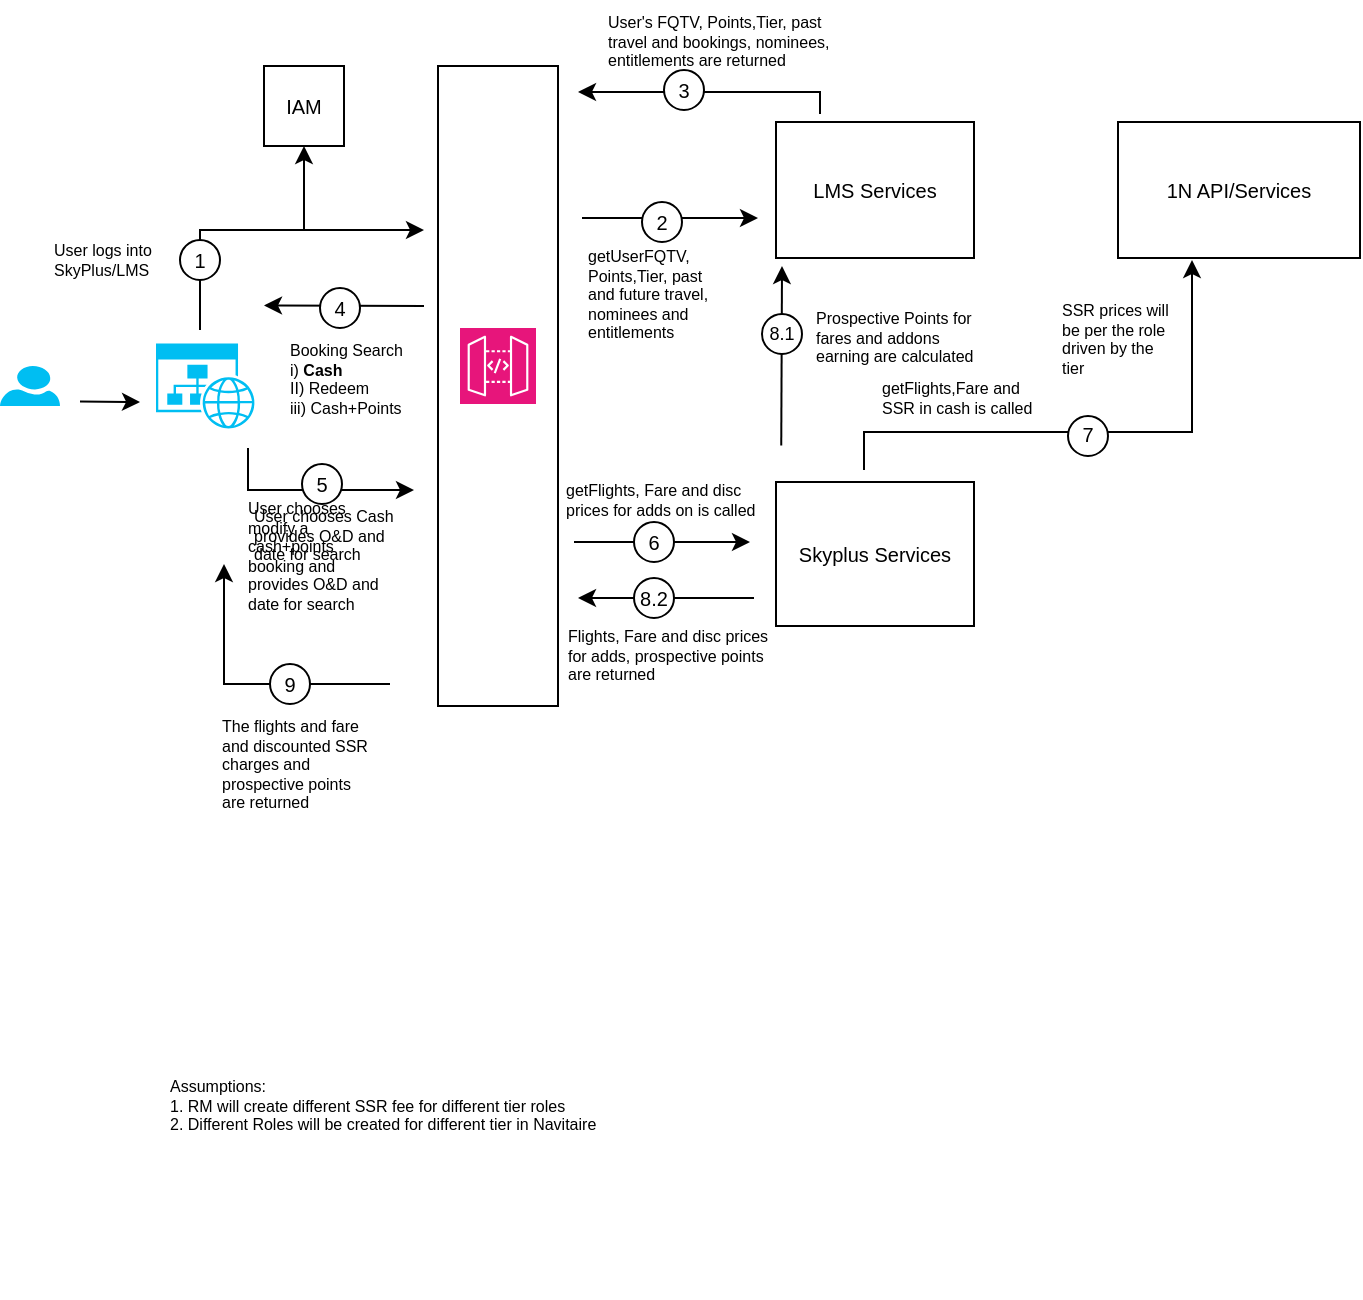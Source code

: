 <mxfile version="24.0.5" type="github" pages="2">
  <diagram name="Search" id="1Z8MlafSayp5u_gYESE6">
    <mxGraphModel grid="1" page="1" gridSize="10" guides="1" tooltips="1" connect="1" arrows="1" fold="1" pageScale="1" pageWidth="850" pageHeight="1100" math="0" shadow="0">
      <root>
        <mxCell id="0" />
        <mxCell id="1" parent="0" />
        <mxCell id="FWz6uTybGzVtUew7Glcn-1" value="" style="verticalLabelPosition=bottom;html=1;verticalAlign=top;align=center;strokeColor=none;fillColor=#00BEF2;shape=mxgraph.azure.user;" vertex="1" parent="1">
          <mxGeometry x="8" y="216" width="30" height="20" as="geometry" />
        </mxCell>
        <mxCell id="FWz6uTybGzVtUew7Glcn-2" value="" style="rounded=0;whiteSpace=wrap;html=1;" vertex="1" parent="1">
          <mxGeometry x="227" y="66" width="60" height="320" as="geometry" />
        </mxCell>
        <mxCell id="FWz6uTybGzVtUew7Glcn-3" value="" style="verticalLabelPosition=bottom;html=1;verticalAlign=top;align=center;strokeColor=none;fillColor=#00BEF2;shape=mxgraph.azure.website_generic;pointerEvents=1;" vertex="1" parent="1">
          <mxGeometry x="86" y="204.75" width="50" height="42.5" as="geometry" />
        </mxCell>
        <mxCell id="FWz6uTybGzVtUew7Glcn-4" value="" style="sketch=0;points=[[0,0,0],[0.25,0,0],[0.5,0,0],[0.75,0,0],[1,0,0],[0,1,0],[0.25,1,0],[0.5,1,0],[0.75,1,0],[1,1,0],[0,0.25,0],[0,0.5,0],[0,0.75,0],[1,0.25,0],[1,0.5,0],[1,0.75,0]];outlineConnect=0;fontColor=#232F3E;fillColor=#E7157B;strokeColor=#ffffff;dashed=0;verticalLabelPosition=bottom;verticalAlign=top;align=center;html=1;fontSize=12;fontStyle=0;aspect=fixed;shape=mxgraph.aws4.resourceIcon;resIcon=mxgraph.aws4.api_gateway;" vertex="1" parent="1">
          <mxGeometry x="238" y="197" width="38" height="38" as="geometry" />
        </mxCell>
        <mxCell id="FWz6uTybGzVtUew7Glcn-5" value="" style="endArrow=classic;html=1;rounded=0;" edge="1" parent="1">
          <mxGeometry width="50" height="50" relative="1" as="geometry">
            <mxPoint x="48" y="233.75" as="sourcePoint" />
            <mxPoint x="78" y="234" as="targetPoint" />
          </mxGeometry>
        </mxCell>
        <mxCell id="FWz6uTybGzVtUew7Glcn-6" value="" style="endArrow=classic;html=1;rounded=0;" edge="1" parent="1">
          <mxGeometry width="50" height="50" relative="1" as="geometry">
            <mxPoint x="108" y="198" as="sourcePoint" />
            <mxPoint x="220" y="148" as="targetPoint" />
            <Array as="points">
              <mxPoint x="108" y="148" />
            </Array>
          </mxGeometry>
        </mxCell>
        <mxCell id="FWz6uTybGzVtUew7Glcn-8" value="" style="endArrow=classic;html=1;rounded=0;entryX=0.5;entryY=1;entryDx=0;entryDy=0;" edge="1" parent="1" target="FWz6uTybGzVtUew7Glcn-9">
          <mxGeometry width="50" height="50" relative="1" as="geometry">
            <mxPoint x="160" y="148" as="sourcePoint" />
            <mxPoint x="200" y="98" as="targetPoint" />
          </mxGeometry>
        </mxCell>
        <mxCell id="FWz6uTybGzVtUew7Glcn-7" value="Booking Search&lt;br&gt;i) &lt;b&gt;Cash&lt;/b&gt;&lt;br&gt;II) Redeem&lt;br&gt;iii) Cash+Points" style="text;html=1;strokeColor=none;fillColor=none;align=left;verticalAlign=top;whiteSpace=wrap;rounded=0;fontSize=8;" vertex="1" parent="1">
          <mxGeometry x="150.5" y="197" width="58.5" height="47" as="geometry" />
        </mxCell>
        <mxCell id="FWz6uTybGzVtUew7Glcn-9" value="&lt;font style=&quot;font-size: 10px;&quot;&gt;IAM&lt;/font&gt;" style="rounded=0;whiteSpace=wrap;html=1;" vertex="1" parent="1">
          <mxGeometry x="140" y="66" width="40" height="40" as="geometry" />
        </mxCell>
        <mxCell id="FWz6uTybGzVtUew7Glcn-13" value="" style="ellipse;whiteSpace=wrap;html=1;aspect=fixed;" vertex="1" parent="1">
          <mxGeometry x="98" y="153" width="20" height="20" as="geometry" />
        </mxCell>
        <mxCell id="FWz6uTybGzVtUew7Glcn-10" value="" style="endArrow=classic;html=1;rounded=0;" edge="1" parent="1">
          <mxGeometry width="50" height="50" relative="1" as="geometry">
            <mxPoint x="220" y="186" as="sourcePoint" />
            <mxPoint x="140" y="185.75" as="targetPoint" />
          </mxGeometry>
        </mxCell>
        <mxCell id="FWz6uTybGzVtUew7Glcn-14" value="&lt;font style=&quot;font-size: 10px;&quot;&gt;1&lt;/font&gt;" style="text;html=1;strokeColor=none;fillColor=none;align=center;verticalAlign=middle;whiteSpace=wrap;rounded=0;" vertex="1" parent="1">
          <mxGeometry x="93" y="153" width="30" height="20" as="geometry" />
        </mxCell>
        <mxCell id="FWz6uTybGzVtUew7Glcn-11" value="" style="ellipse;whiteSpace=wrap;html=1;aspect=fixed;" vertex="1" parent="1">
          <mxGeometry x="168" y="177" width="20" height="20" as="geometry" />
        </mxCell>
        <mxCell id="FWz6uTybGzVtUew7Glcn-15" value="User logs into SkyPlus/LMS" style="text;html=1;strokeColor=none;fillColor=none;align=left;verticalAlign=top;whiteSpace=wrap;rounded=0;fontSize=8;" vertex="1" parent="1">
          <mxGeometry x="32.5" y="146.5" width="58.5" height="38.5" as="geometry" />
        </mxCell>
        <mxCell id="FWz6uTybGzVtUew7Glcn-12" value="&lt;font style=&quot;font-size: 10px;&quot;&gt;4&lt;/font&gt;" style="text;html=1;strokeColor=none;fillColor=none;align=center;verticalAlign=middle;whiteSpace=wrap;rounded=0;" vertex="1" parent="1">
          <mxGeometry x="163" y="177" width="30" height="20" as="geometry" />
        </mxCell>
        <mxCell id="FWz6uTybGzVtUew7Glcn-16" value="" style="endArrow=classic;html=1;rounded=0;" edge="1" parent="1">
          <mxGeometry width="50" height="50" relative="1" as="geometry">
            <mxPoint x="132" y="257" as="sourcePoint" />
            <mxPoint x="215" y="278" as="targetPoint" />
            <Array as="points">
              <mxPoint x="132" y="278" />
            </Array>
          </mxGeometry>
        </mxCell>
        <mxCell id="FWz6uTybGzVtUew7Glcn-17" value="" style="ellipse;whiteSpace=wrap;html=1;aspect=fixed;" vertex="1" parent="1">
          <mxGeometry x="159" y="265" width="20" height="20" as="geometry" />
        </mxCell>
        <mxCell id="FWz6uTybGzVtUew7Glcn-18" value="&lt;font style=&quot;font-size: 10px;&quot;&gt;5&lt;/font&gt;" style="text;html=1;strokeColor=none;fillColor=none;align=center;verticalAlign=middle;whiteSpace=wrap;rounded=0;" vertex="1" parent="1">
          <mxGeometry x="154" y="265" width="30" height="20" as="geometry" />
        </mxCell>
        <mxCell id="FWz6uTybGzVtUew7Glcn-20" value="&lt;font style=&quot;font-size: 10px;&quot;&gt;LMS Services&lt;/font&gt;" style="rounded=0;whiteSpace=wrap;html=1;" vertex="1" parent="1">
          <mxGeometry x="396" y="94" width="99" height="68" as="geometry" />
        </mxCell>
        <mxCell id="FWz6uTybGzVtUew7Glcn-19" value="User chooses Cash provides O&amp;amp;D and date for search" style="text;html=1;strokeColor=none;fillColor=none;align=left;verticalAlign=top;whiteSpace=wrap;rounded=0;fontSize=8;" vertex="1" parent="1">
          <mxGeometry x="132.5" y="279.5" width="76.5" height="38.5" as="geometry" />
        </mxCell>
        <mxCell id="FWz6uTybGzVtUew7Glcn-21" value="&lt;font style=&quot;font-size: 10px;&quot;&gt;Skyplus Services&lt;/font&gt;" style="rounded=0;whiteSpace=wrap;html=1;" vertex="1" parent="1">
          <mxGeometry x="396" y="274" width="99" height="72" as="geometry" />
        </mxCell>
        <mxCell id="FWz6uTybGzVtUew7Glcn-22" value="" style="endArrow=classic;html=1;rounded=0;" edge="1" parent="1">
          <mxGeometry width="50" height="50" relative="1" as="geometry">
            <mxPoint x="299" y="142" as="sourcePoint" />
            <mxPoint x="387" y="142" as="targetPoint" />
          </mxGeometry>
        </mxCell>
        <mxCell id="FWz6uTybGzVtUew7Glcn-23" value="&lt;font style=&quot;font-size: 10px;&quot;&gt;1N API/Services&lt;/font&gt;" style="rounded=0;whiteSpace=wrap;html=1;" vertex="1" parent="1">
          <mxGeometry x="567" y="94" width="121" height="68" as="geometry" />
        </mxCell>
        <mxCell id="FWz6uTybGzVtUew7Glcn-24" value="" style="ellipse;whiteSpace=wrap;html=1;aspect=fixed;" vertex="1" parent="1">
          <mxGeometry x="329" y="134" width="20" height="20" as="geometry" />
        </mxCell>
        <mxCell id="FWz6uTybGzVtUew7Glcn-25" value="&lt;font style=&quot;font-size: 10px;&quot;&gt;2&lt;/font&gt;" style="text;html=1;strokeColor=none;fillColor=none;align=center;verticalAlign=middle;whiteSpace=wrap;rounded=0;" vertex="1" parent="1">
          <mxGeometry x="324" y="134" width="30" height="20" as="geometry" />
        </mxCell>
        <mxCell id="FWz6uTybGzVtUew7Glcn-26" value="getUserFQTV, Points,Tier, past and future travel, nominees and entitlements" style="text;html=1;strokeColor=none;fillColor=none;align=left;verticalAlign=top;whiteSpace=wrap;rounded=0;fontSize=8;" vertex="1" parent="1">
          <mxGeometry x="300" y="150" width="73.25" height="60" as="geometry" />
        </mxCell>
        <mxCell id="FWz6uTybGzVtUew7Glcn-27" value="getFlights,Fare and SSR in cash is called" style="text;html=1;strokeColor=none;fillColor=none;align=left;verticalAlign=top;whiteSpace=wrap;rounded=0;fontSize=8;" vertex="1" parent="1">
          <mxGeometry x="446.75" y="216" width="82.75" height="33" as="geometry" />
        </mxCell>
        <mxCell id="FWz6uTybGzVtUew7Glcn-28" value="" style="endArrow=classic;html=1;rounded=0;" edge="1" parent="1">
          <mxGeometry width="50" height="50" relative="1" as="geometry">
            <mxPoint x="295" y="304" as="sourcePoint" />
            <mxPoint x="383" y="304" as="targetPoint" />
          </mxGeometry>
        </mxCell>
        <mxCell id="FWz6uTybGzVtUew7Glcn-29" value="" style="ellipse;whiteSpace=wrap;html=1;aspect=fixed;" vertex="1" parent="1">
          <mxGeometry x="325" y="294" width="20" height="20" as="geometry" />
        </mxCell>
        <mxCell id="FWz6uTybGzVtUew7Glcn-30" value="&lt;font style=&quot;font-size: 10px;&quot;&gt;6&lt;/font&gt;" style="text;html=1;strokeColor=none;fillColor=none;align=center;verticalAlign=middle;whiteSpace=wrap;rounded=0;" vertex="1" parent="1">
          <mxGeometry x="320" y="294" width="30" height="20" as="geometry" />
        </mxCell>
        <mxCell id="FWz6uTybGzVtUew7Glcn-31" value="getFlights, Fare and disc prices for adds on is called" style="text;html=1;strokeColor=none;fillColor=none;align=left;verticalAlign=top;whiteSpace=wrap;rounded=0;fontSize=8;" vertex="1" parent="1">
          <mxGeometry x="289.38" y="267" width="109.25" height="18" as="geometry" />
        </mxCell>
        <mxCell id="FWz6uTybGzVtUew7Glcn-32" value="" style="endArrow=classic;html=1;rounded=0;" edge="1" parent="1">
          <mxGeometry width="50" height="50" relative="1" as="geometry">
            <mxPoint x="440" y="268" as="sourcePoint" />
            <mxPoint x="604" y="163" as="targetPoint" />
            <Array as="points">
              <mxPoint x="440" y="249" />
              <mxPoint x="484" y="249" />
              <mxPoint x="604" y="249" />
              <mxPoint x="604" y="190" />
            </Array>
          </mxGeometry>
        </mxCell>
        <mxCell id="FWz6uTybGzVtUew7Glcn-33" value="" style="ellipse;whiteSpace=wrap;html=1;aspect=fixed;" vertex="1" parent="1">
          <mxGeometry x="542" y="241" width="20" height="20" as="geometry" />
        </mxCell>
        <mxCell id="FWz6uTybGzVtUew7Glcn-34" value="&lt;font style=&quot;font-size: 10px;&quot;&gt;7&lt;/font&gt;" style="text;html=1;strokeColor=none;fillColor=none;align=center;verticalAlign=middle;whiteSpace=wrap;rounded=0;" vertex="1" parent="1">
          <mxGeometry x="537" y="240" width="30" height="20" as="geometry" />
        </mxCell>
        <mxCell id="FWz6uTybGzVtUew7Glcn-35" value="" style="endArrow=classic;html=1;rounded=0;" edge="1" parent="1">
          <mxGeometry width="50" height="50" relative="1" as="geometry">
            <mxPoint x="385" y="332" as="sourcePoint" />
            <mxPoint x="297" y="332" as="targetPoint" />
            <Array as="points">
              <mxPoint x="352" y="332" />
              <mxPoint x="319" y="332" />
            </Array>
          </mxGeometry>
        </mxCell>
        <mxCell id="FWz6uTybGzVtUew7Glcn-36" value="" style="ellipse;whiteSpace=wrap;html=1;aspect=fixed;" vertex="1" parent="1">
          <mxGeometry x="325" y="322" width="20" height="20" as="geometry" />
        </mxCell>
        <mxCell id="FWz6uTybGzVtUew7Glcn-37" value="&lt;font style=&quot;font-size: 10px;&quot;&gt;8.2&lt;/font&gt;" style="text;html=1;strokeColor=none;fillColor=none;align=center;verticalAlign=middle;whiteSpace=wrap;rounded=0;" vertex="1" parent="1">
          <mxGeometry x="320" y="322" width="30" height="20" as="geometry" />
        </mxCell>
        <mxCell id="FWz6uTybGzVtUew7Glcn-38" value="" style="endArrow=classic;html=1;rounded=0;" edge="1" parent="1">
          <mxGeometry width="50" height="50" relative="1" as="geometry">
            <mxPoint x="203" y="375" as="sourcePoint" />
            <mxPoint x="120" y="315" as="targetPoint" />
            <Array as="points">
              <mxPoint x="170" y="375" />
              <mxPoint x="120" y="375" />
            </Array>
          </mxGeometry>
        </mxCell>
        <mxCell id="FWz6uTybGzVtUew7Glcn-39" value="" style="ellipse;whiteSpace=wrap;html=1;aspect=fixed;" vertex="1" parent="1">
          <mxGeometry x="143" y="365" width="20" height="20" as="geometry" />
        </mxCell>
        <mxCell id="FWz6uTybGzVtUew7Glcn-40" value="&lt;font style=&quot;font-size: 10px;&quot;&gt;9&lt;/font&gt;" style="text;html=1;strokeColor=none;fillColor=none;align=center;verticalAlign=middle;whiteSpace=wrap;rounded=0;" vertex="1" parent="1">
          <mxGeometry x="138" y="365" width="30" height="20" as="geometry" />
        </mxCell>
        <mxCell id="FWz6uTybGzVtUew7Glcn-41" value="" style="endArrow=classic;html=1;rounded=0;" edge="1" parent="1">
          <mxGeometry width="50" height="50" relative="1" as="geometry">
            <mxPoint x="418" y="90" as="sourcePoint" />
            <mxPoint x="297" y="79" as="targetPoint" />
            <Array as="points">
              <mxPoint x="418" y="79" />
            </Array>
          </mxGeometry>
        </mxCell>
        <mxCell id="FWz6uTybGzVtUew7Glcn-42" value="User&#39;s FQTV, Points,Tier, past travel and bookings, nominees, entitlements are returned" style="text;html=1;strokeColor=none;fillColor=none;align=left;verticalAlign=top;whiteSpace=wrap;rounded=0;fontSize=8;" vertex="1" parent="1">
          <mxGeometry x="309.75" y="33" width="120.25" height="52" as="geometry" />
        </mxCell>
        <mxCell id="FWz6uTybGzVtUew7Glcn-43" value="" style="ellipse;whiteSpace=wrap;html=1;aspect=fixed;" vertex="1" parent="1">
          <mxGeometry x="340" y="68" width="20" height="20" as="geometry" />
        </mxCell>
        <mxCell id="FWz6uTybGzVtUew7Glcn-44" value="&lt;font style=&quot;font-size: 10px;&quot;&gt;3&lt;/font&gt;" style="text;html=1;strokeColor=none;fillColor=none;align=center;verticalAlign=middle;whiteSpace=wrap;rounded=0;" vertex="1" parent="1">
          <mxGeometry x="335" y="68" width="30" height="20" as="geometry" />
        </mxCell>
        <mxCell id="FWz6uTybGzVtUew7Glcn-45" value="Assumptions:&lt;br&gt;1. RM will create different SSR fee for different tier roles&lt;br&gt;2. Different Roles will be created for different tier in Navitaire&lt;br&gt;&amp;nbsp; &amp;nbsp;&amp;nbsp;" style="text;html=1;strokeColor=none;fillColor=none;align=left;verticalAlign=top;whiteSpace=wrap;rounded=0;fontSize=8;" vertex="1" parent="1">
          <mxGeometry x="91" y="565" width="275.25" height="117" as="geometry" />
        </mxCell>
        <mxCell id="FWz6uTybGzVtUew7Glcn-46" value="The flights and fare and discounted SSR charges and prospective points are returned" style="text;html=1;strokeColor=none;fillColor=none;align=left;verticalAlign=top;whiteSpace=wrap;rounded=0;fontSize=8;" vertex="1" parent="1">
          <mxGeometry x="117" y="385" width="79.25" height="48" as="geometry" />
        </mxCell>
        <mxCell id="FWz6uTybGzVtUew7Glcn-47" value="Flights, Fare and disc prices for adds, prospective points are returned" style="text;html=1;strokeColor=none;fillColor=none;align=left;verticalAlign=top;whiteSpace=wrap;rounded=0;fontSize=8;" vertex="1" parent="1">
          <mxGeometry x="290.38" y="340" width="109.25" height="18" as="geometry" />
        </mxCell>
        <mxCell id="FWz6uTybGzVtUew7Glcn-48" value="SSR prices will be per the role driven by the tier&amp;nbsp;&amp;nbsp;" style="text;html=1;strokeColor=none;fillColor=none;align=left;verticalAlign=top;whiteSpace=wrap;rounded=0;fontSize=8;" vertex="1" parent="1">
          <mxGeometry x="537" y="177" width="64" height="33" as="geometry" />
        </mxCell>
        <mxCell id="FWz6uTybGzVtUew7Glcn-49" value="" style="endArrow=classic;html=1;rounded=0;" edge="1" parent="1">
          <mxGeometry width="50" height="50" relative="1" as="geometry">
            <mxPoint x="398.63" y="255.75" as="sourcePoint" />
            <mxPoint x="399" y="166" as="targetPoint" />
          </mxGeometry>
        </mxCell>
        <mxCell id="FWz6uTybGzVtUew7Glcn-50" value="" style="ellipse;whiteSpace=wrap;html=1;aspect=fixed;" vertex="1" parent="1">
          <mxGeometry x="389" y="190" width="20" height="20" as="geometry" />
        </mxCell>
        <mxCell id="FWz6uTybGzVtUew7Glcn-51" value="&lt;font style=&quot;font-size: 9px;&quot;&gt;8.1&lt;/font&gt;" style="text;html=1;strokeColor=none;fillColor=none;align=center;verticalAlign=middle;whiteSpace=wrap;rounded=0;" vertex="1" parent="1">
          <mxGeometry x="384" y="189" width="30" height="20" as="geometry" />
        </mxCell>
        <mxCell id="FWz6uTybGzVtUew7Glcn-52" value="Prospective Points for fares and addons earning are calculated" style="text;html=1;strokeColor=none;fillColor=none;align=left;verticalAlign=top;whiteSpace=wrap;rounded=0;fontSize=8;" vertex="1" parent="1">
          <mxGeometry x="413.75" y="181" width="82.75" height="33" as="geometry" />
        </mxCell>
        <mxCell id="qv5G6azcFzR_9Q0Cov0j-1" value="User chooses modify a cash+points booking and provides O&amp;amp;D and date for search" style="text;html=1;strokeColor=none;fillColor=none;align=left;verticalAlign=top;whiteSpace=wrap;rounded=0;fontSize=8;" vertex="1" parent="1">
          <mxGeometry x="130" y="276" width="70" height="74" as="geometry" />
        </mxCell>
      </root>
    </mxGraphModel>
  </diagram>
  <diagram id="AfZv9kMVhiGQ17q7TEsu" name="Book">
    <mxGraphModel dx="1034" dy="446" grid="1" gridSize="10" guides="1" tooltips="1" connect="1" arrows="1" fold="1" page="1" pageScale="1" pageWidth="850" pageHeight="1100" math="0" shadow="0">
      <root>
        <mxCell id="0" />
        <mxCell id="1" parent="0" />
        <mxCell id="UvW0mz0MAAxjkSJ2-FLB-1" value="" style="verticalLabelPosition=bottom;html=1;verticalAlign=top;align=center;strokeColor=none;fillColor=#00BEF2;shape=mxgraph.azure.user;" vertex="1" parent="1">
          <mxGeometry x="8" y="249" width="30" height="20" as="geometry" />
        </mxCell>
        <mxCell id="UvW0mz0MAAxjkSJ2-FLB-2" value="" style="rounded=0;whiteSpace=wrap;html=1;" vertex="1" parent="1">
          <mxGeometry x="227" y="119" width="60" height="330" as="geometry" />
        </mxCell>
        <mxCell id="UvW0mz0MAAxjkSJ2-FLB-3" value="" style="verticalLabelPosition=bottom;html=1;verticalAlign=top;align=center;strokeColor=none;fillColor=#00BEF2;shape=mxgraph.azure.website_generic;pointerEvents=1;" vertex="1" parent="1">
          <mxGeometry x="86" y="237.75" width="50" height="42.5" as="geometry" />
        </mxCell>
        <mxCell id="UvW0mz0MAAxjkSJ2-FLB-4" value="" style="sketch=0;points=[[0,0,0],[0.25,0,0],[0.5,0,0],[0.75,0,0],[1,0,0],[0,1,0],[0.25,1,0],[0.5,1,0],[0.75,1,0],[1,1,0],[0,0.25,0],[0,0.5,0],[0,0.75,0],[1,0.25,0],[1,0.5,0],[1,0.75,0]];outlineConnect=0;fontColor=#232F3E;fillColor=#E7157B;strokeColor=#ffffff;dashed=0;verticalLabelPosition=bottom;verticalAlign=top;align=center;html=1;fontSize=12;fontStyle=0;aspect=fixed;shape=mxgraph.aws4.resourceIcon;resIcon=mxgraph.aws4.api_gateway;" vertex="1" parent="1">
          <mxGeometry x="238" y="275" width="38" height="38" as="geometry" />
        </mxCell>
        <mxCell id="UvW0mz0MAAxjkSJ2-FLB-5" value="" style="endArrow=classic;html=1;rounded=0;" edge="1" parent="1">
          <mxGeometry width="50" height="50" relative="1" as="geometry">
            <mxPoint x="48" y="266.75" as="sourcePoint" />
            <mxPoint x="78" y="267" as="targetPoint" />
          </mxGeometry>
        </mxCell>
        <mxCell id="UvW0mz0MAAxjkSJ2-FLB-7" value="" style="endArrow=classic;html=1;rounded=0;" edge="1" parent="1">
          <mxGeometry width="50" height="50" relative="1" as="geometry">
            <mxPoint x="132" y="290" as="sourcePoint" />
            <mxPoint x="215" y="311" as="targetPoint" />
            <Array as="points">
              <mxPoint x="132" y="311" />
            </Array>
          </mxGeometry>
        </mxCell>
        <mxCell id="UvW0mz0MAAxjkSJ2-FLB-8" value="" style="ellipse;whiteSpace=wrap;html=1;aspect=fixed;" vertex="1" parent="1">
          <mxGeometry x="159" y="298" width="20" height="20" as="geometry" />
        </mxCell>
        <mxCell id="UvW0mz0MAAxjkSJ2-FLB-9" value="&lt;font style=&quot;font-size: 10px;&quot;&gt;9&lt;/font&gt;" style="text;html=1;strokeColor=none;fillColor=none;align=center;verticalAlign=middle;whiteSpace=wrap;rounded=0;" vertex="1" parent="1">
          <mxGeometry x="154" y="298" width="30" height="20" as="geometry" />
        </mxCell>
        <mxCell id="UvW0mz0MAAxjkSJ2-FLB-10" value="&lt;font style=&quot;font-size: 10px;&quot;&gt;LMS Services&lt;/font&gt;" style="rounded=0;whiteSpace=wrap;html=1;" vertex="1" parent="1">
          <mxGeometry x="396" y="127" width="99" height="68" as="geometry" />
        </mxCell>
        <mxCell id="UvW0mz0MAAxjkSJ2-FLB-11" value="&lt;font style=&quot;font-size: 10px;&quot;&gt;Skyplus Services&lt;/font&gt;" style="rounded=0;whiteSpace=wrap;html=1;" vertex="1" parent="1">
          <mxGeometry x="396" y="267" width="99" height="72" as="geometry" />
        </mxCell>
        <mxCell id="UvW0mz0MAAxjkSJ2-FLB-12" value="&lt;font style=&quot;font-size: 10px;&quot;&gt;1N API/Services&lt;/font&gt;" style="rounded=0;whiteSpace=wrap;html=1;" vertex="1" parent="1">
          <mxGeometry x="594" y="127" width="121" height="68" as="geometry" />
        </mxCell>
        <mxCell id="UvW0mz0MAAxjkSJ2-FLB-13" value="" style="endArrow=classic;html=1;rounded=0;" edge="1" parent="1">
          <mxGeometry width="50" height="50" relative="1" as="geometry">
            <mxPoint x="648" y="199.25" as="sourcePoint" />
            <mxPoint x="500" y="301" as="targetPoint" />
            <Array as="points">
              <mxPoint x="648" y="221.25" />
              <mxPoint x="648" y="257" />
              <mxPoint x="580" y="257" />
              <mxPoint x="580" y="299" />
            </Array>
          </mxGeometry>
        </mxCell>
        <mxCell id="UvW0mz0MAAxjkSJ2-FLB-14" value="" style="endArrow=classic;html=1;rounded=0;" edge="1" parent="1">
          <mxGeometry width="50" height="50" relative="1" as="geometry">
            <mxPoint x="297" y="290" as="sourcePoint" />
            <mxPoint x="385" y="290" as="targetPoint" />
            <Array as="points">
              <mxPoint x="319" y="290" />
              <mxPoint x="352" y="290" />
            </Array>
          </mxGeometry>
        </mxCell>
        <mxCell id="UvW0mz0MAAxjkSJ2-FLB-15" value="" style="ellipse;whiteSpace=wrap;html=1;aspect=fixed;" vertex="1" parent="1">
          <mxGeometry x="325" y="281" width="20" height="20" as="geometry" />
        </mxCell>
        <mxCell id="UvW0mz0MAAxjkSJ2-FLB-16" value="&lt;font style=&quot;font-size: 10px;&quot;&gt;10&lt;/font&gt;" style="text;html=1;strokeColor=none;fillColor=none;align=center;verticalAlign=middle;whiteSpace=wrap;rounded=0;" vertex="1" parent="1">
          <mxGeometry x="320" y="281" width="30" height="20" as="geometry" />
        </mxCell>
        <mxCell id="UvW0mz0MAAxjkSJ2-FLB-17" value="Assumptions:&lt;br&gt;1. RM will create different SSR fee for different tier roles&lt;br&gt;2. Different Roles will be created for different tier in Navitaire&lt;br&gt;&amp;nbsp; &amp;nbsp;&amp;nbsp;" style="text;html=1;strokeColor=none;fillColor=none;align=left;verticalAlign=top;whiteSpace=wrap;rounded=0;fontSize=8;" vertex="1" parent="1">
          <mxGeometry x="91" y="598" width="275.25" height="117" as="geometry" />
        </mxCell>
        <mxCell id="UvW0mz0MAAxjkSJ2-FLB-18" value="User selects a flight to book" style="text;html=1;strokeColor=none;fillColor=none;align=left;verticalAlign=top;whiteSpace=wrap;rounded=0;fontSize=8;" vertex="1" parent="1">
          <mxGeometry x="125.88" y="318" width="86.25" height="31" as="geometry" />
        </mxCell>
        <mxCell id="UvW0mz0MAAxjkSJ2-FLB-19" value="pax details are entered" style="text;html=1;strokeColor=none;fillColor=none;align=left;verticalAlign=top;whiteSpace=wrap;rounded=0;fontSize=8;" vertex="1" parent="1">
          <mxGeometry x="290.69" y="265" width="88.62" height="18" as="geometry" />
        </mxCell>
        <mxCell id="UvW0mz0MAAxjkSJ2-FLB-20" value="" style="endArrow=classic;html=1;rounded=0;" edge="1" parent="1">
          <mxGeometry width="50" height="50" relative="1" as="geometry">
            <mxPoint x="290" y="393" as="sourcePoint" />
            <mxPoint x="440" y="349" as="targetPoint" />
            <Array as="points">
              <mxPoint x="440" y="393" />
            </Array>
          </mxGeometry>
        </mxCell>
        <mxCell id="UvW0mz0MAAxjkSJ2-FLB-21" value="" style="ellipse;whiteSpace=wrap;html=1;aspect=fixed;" vertex="1" parent="1">
          <mxGeometry x="336" y="383" width="20" height="20" as="geometry" />
        </mxCell>
        <mxCell id="UvW0mz0MAAxjkSJ2-FLB-22" value="&lt;font style=&quot;font-size: 10px;&quot;&gt;13&lt;/font&gt;" style="text;html=1;strokeColor=none;fillColor=none;align=center;verticalAlign=middle;whiteSpace=wrap;rounded=0;" vertex="1" parent="1">
          <mxGeometry x="331" y="383" width="30" height="20" as="geometry" />
        </mxCell>
        <mxCell id="UvW0mz0MAAxjkSJ2-FLB-23" value="Make a booking" style="text;html=1;strokeColor=none;fillColor=none;align=left;verticalAlign=top;whiteSpace=wrap;rounded=0;fontSize=8;" vertex="1" parent="1">
          <mxGeometry x="360" y="365.5" width="36" height="18" as="geometry" />
        </mxCell>
        <mxCell id="UvW0mz0MAAxjkSJ2-FLB-24" value="" style="endArrow=classic;html=1;rounded=0;" edge="1" parent="1">
          <mxGeometry width="50" height="50" relative="1" as="geometry">
            <mxPoint x="500" y="279" as="sourcePoint" />
            <mxPoint x="627" y="209" as="targetPoint" />
            <Array as="points">
              <mxPoint x="528" y="279" />
              <mxPoint x="560" y="229" />
              <mxPoint x="627" y="229" />
            </Array>
          </mxGeometry>
        </mxCell>
        <mxCell id="UvW0mz0MAAxjkSJ2-FLB-25" value="Make a booking" style="text;html=1;strokeColor=none;fillColor=none;align=left;verticalAlign=top;whiteSpace=wrap;rounded=0;fontSize=8;" vertex="1" parent="1">
          <mxGeometry x="560.38" y="193" width="51.62" height="18" as="geometry" />
        </mxCell>
        <mxCell id="UvW0mz0MAAxjkSJ2-FLB-26" value="" style="ellipse;whiteSpace=wrap;html=1;aspect=fixed;" vertex="1" parent="1">
          <mxGeometry x="564" y="219" width="20" height="20" as="geometry" />
        </mxCell>
        <mxCell id="UvW0mz0MAAxjkSJ2-FLB-27" value="&lt;font style=&quot;font-size: 10px;&quot;&gt;15&lt;/font&gt;" style="text;html=1;strokeColor=none;fillColor=none;align=center;verticalAlign=middle;whiteSpace=wrap;rounded=0;" vertex="1" parent="1">
          <mxGeometry x="559" y="219" width="30" height="20" as="geometry" />
        </mxCell>
        <mxCell id="UvW0mz0MAAxjkSJ2-FLB-28" value="" style="ellipse;whiteSpace=wrap;html=1;aspect=fixed;" vertex="1" parent="1">
          <mxGeometry x="612" y="247" width="20" height="20" as="geometry" />
        </mxCell>
        <mxCell id="UvW0mz0MAAxjkSJ2-FLB-29" value="&lt;font style=&quot;font-size: 10px;&quot;&gt;16&lt;/font&gt;" style="text;html=1;strokeColor=none;fillColor=none;align=center;verticalAlign=middle;whiteSpace=wrap;rounded=0;" vertex="1" parent="1">
          <mxGeometry x="607" y="247" width="30" height="20" as="geometry" />
        </mxCell>
        <mxCell id="UvW0mz0MAAxjkSJ2-FLB-30" value="Booking PNR is returned" style="text;html=1;strokeColor=none;fillColor=none;align=left;verticalAlign=top;whiteSpace=wrap;rounded=0;fontSize=8;" vertex="1" parent="1">
          <mxGeometry x="650" y="231" width="70" height="18" as="geometry" />
        </mxCell>
        <mxCell id="UvW0mz0MAAxjkSJ2-FLB-31" value="" style="endArrow=classic;html=1;rounded=0;" edge="1" parent="1">
          <mxGeometry width="50" height="50" relative="1" as="geometry">
            <mxPoint x="460" y="349" as="sourcePoint" />
            <mxPoint x="297" y="437" as="targetPoint" />
            <Array as="points">
              <mxPoint x="460" y="437" />
            </Array>
          </mxGeometry>
        </mxCell>
        <mxCell id="UvW0mz0MAAxjkSJ2-FLB-32" value="Booking PNR is returned" style="text;html=1;strokeColor=none;fillColor=none;align=left;verticalAlign=top;whiteSpace=wrap;rounded=0;fontSize=8;" vertex="1" parent="1">
          <mxGeometry x="473" y="385.5" width="49" height="38.5" as="geometry" />
        </mxCell>
        <mxCell id="UvW0mz0MAAxjkSJ2-FLB-33" value="" style="ellipse;whiteSpace=wrap;html=1;aspect=fixed;" vertex="1" parent="1">
          <mxGeometry x="450" y="395" width="20" height="20" as="geometry" />
        </mxCell>
        <mxCell id="UvW0mz0MAAxjkSJ2-FLB-34" value="&lt;font style=&quot;font-size: 10px;&quot;&gt;18&lt;/font&gt;" style="text;html=1;strokeColor=none;fillColor=none;align=center;verticalAlign=middle;whiteSpace=wrap;rounded=0;" vertex="1" parent="1">
          <mxGeometry x="445" y="395" width="30" height="20" as="geometry" />
        </mxCell>
        <mxCell id="UvW0mz0MAAxjkSJ2-FLB-35" value="" style="endArrow=classic;html=1;rounded=0;" edge="1" parent="1">
          <mxGeometry width="50" height="50" relative="1" as="geometry">
            <mxPoint x="411" y="260" as="sourcePoint" />
            <mxPoint x="411" y="199" as="targetPoint" />
          </mxGeometry>
        </mxCell>
        <mxCell id="UvW0mz0MAAxjkSJ2-FLB-36" value="validate FF# entered for any pax on pax details" style="text;html=1;strokeColor=none;fillColor=none;align=left;verticalAlign=top;whiteSpace=wrap;rounded=0;fontSize=8;" vertex="1" parent="1">
          <mxGeometry x="346" y="195" width="55" height="18" as="geometry" />
        </mxCell>
        <mxCell id="UvW0mz0MAAxjkSJ2-FLB-37" style="edgeStyle=orthogonalEdgeStyle;rounded=0;orthogonalLoop=1;jettySize=auto;html=1;exitX=0.5;exitY=1;exitDx=0;exitDy=0;" edge="1" parent="1" source="UvW0mz0MAAxjkSJ2-FLB-36" target="UvW0mz0MAAxjkSJ2-FLB-36">
          <mxGeometry relative="1" as="geometry" />
        </mxCell>
        <mxCell id="UvW0mz0MAAxjkSJ2-FLB-38" value="" style="ellipse;whiteSpace=wrap;html=1;aspect=fixed;" vertex="1" parent="1">
          <mxGeometry x="401" y="219" width="20" height="20" as="geometry" />
        </mxCell>
        <mxCell id="UvW0mz0MAAxjkSJ2-FLB-39" value="&lt;font style=&quot;font-size: 10px;&quot;&gt;11&lt;/font&gt;" style="text;html=1;strokeColor=none;fillColor=none;align=center;verticalAlign=middle;whiteSpace=wrap;rounded=0;" vertex="1" parent="1">
          <mxGeometry x="396" y="219" width="30" height="20" as="geometry" />
        </mxCell>
        <mxCell id="UvW0mz0MAAxjkSJ2-FLB-40" value="" style="endArrow=classic;html=1;rounded=0;" edge="1" parent="1">
          <mxGeometry width="50" height="50" relative="1" as="geometry">
            <mxPoint x="297" y="322" as="sourcePoint" />
            <mxPoint x="385" y="322" as="targetPoint" />
            <Array as="points">
              <mxPoint x="319" y="322" />
              <mxPoint x="352" y="322" />
            </Array>
          </mxGeometry>
        </mxCell>
        <mxCell id="UvW0mz0MAAxjkSJ2-FLB-41" value="" style="ellipse;whiteSpace=wrap;html=1;aspect=fixed;" vertex="1" parent="1">
          <mxGeometry x="325" y="311" width="20" height="20" as="geometry" />
        </mxCell>
        <mxCell id="UvW0mz0MAAxjkSJ2-FLB-42" value="&lt;font style=&quot;font-size: 10px;&quot;&gt;12&lt;/font&gt;" style="text;html=1;strokeColor=none;fillColor=none;align=center;verticalAlign=middle;whiteSpace=wrap;rounded=0;" vertex="1" parent="1">
          <mxGeometry x="320" y="311" width="30" height="20" as="geometry" />
        </mxCell>
        <mxCell id="UvW0mz0MAAxjkSJ2-FLB-43" value="add-on and seats are chosen" style="text;html=1;strokeColor=none;fillColor=none;align=left;verticalAlign=top;whiteSpace=wrap;rounded=0;fontSize=8;" vertex="1" parent="1">
          <mxGeometry x="300" y="327" width="80" height="18" as="geometry" />
        </mxCell>
        <mxCell id="UvW0mz0MAAxjkSJ2-FLB-44" value="" style="endArrow=classic;html=1;rounded=0;" edge="1" parent="1">
          <mxGeometry width="50" height="50" relative="1" as="geometry">
            <mxPoint x="460" y="262" as="sourcePoint" />
            <mxPoint x="460" y="201" as="targetPoint" />
          </mxGeometry>
        </mxCell>
        <mxCell id="UvW0mz0MAAxjkSJ2-FLB-45" value="Prospective points on are updated with newer value" style="text;html=1;strokeColor=none;fillColor=none;align=left;verticalAlign=top;whiteSpace=wrap;rounded=0;fontSize=8;" vertex="1" parent="1">
          <mxGeometry x="472" y="197" width="68" height="43" as="geometry" />
        </mxCell>
        <mxCell id="UvW0mz0MAAxjkSJ2-FLB-46" style="edgeStyle=orthogonalEdgeStyle;rounded=0;orthogonalLoop=1;jettySize=auto;html=1;exitX=0.5;exitY=1;exitDx=0;exitDy=0;" edge="1" parent="1" source="UvW0mz0MAAxjkSJ2-FLB-45" target="UvW0mz0MAAxjkSJ2-FLB-45">
          <mxGeometry relative="1" as="geometry" />
        </mxCell>
        <mxCell id="UvW0mz0MAAxjkSJ2-FLB-47" value="" style="ellipse;whiteSpace=wrap;html=1;aspect=fixed;" vertex="1" parent="1">
          <mxGeometry x="450" y="221" width="20" height="20" as="geometry" />
        </mxCell>
        <mxCell id="UvW0mz0MAAxjkSJ2-FLB-48" value="&lt;font style=&quot;font-size: 10px;&quot;&gt;17&lt;/font&gt;" style="text;html=1;strokeColor=none;fillColor=none;align=center;verticalAlign=middle;whiteSpace=wrap;rounded=0;" vertex="1" parent="1">
          <mxGeometry x="445" y="221" width="30" height="20" as="geometry" />
        </mxCell>
        <mxCell id="UvW0mz0MAAxjkSJ2-FLB-49" value="&lt;font style=&quot;font-size: 10px;&quot;&gt;Payment Gateway&lt;/font&gt;" style="rounded=0;whiteSpace=wrap;html=1;" vertex="1" parent="1">
          <mxGeometry x="608" y="297.5" width="82" height="68" as="geometry" />
        </mxCell>
        <mxCell id="UvW0mz0MAAxjkSJ2-FLB-50" value="" style="endArrow=classic;html=1;rounded=0;" edge="1" parent="1">
          <mxGeometry width="50" height="50" relative="1" as="geometry">
            <mxPoint x="508" y="331" as="sourcePoint" />
            <mxPoint x="600" y="331" as="targetPoint" />
          </mxGeometry>
        </mxCell>
        <mxCell id="UvW0mz0MAAxjkSJ2-FLB-51" value="makePayment&amp;nbsp;" style="text;html=1;strokeColor=none;fillColor=none;align=left;verticalAlign=top;whiteSpace=wrap;rounded=0;fontSize=8;" vertex="1" parent="1">
          <mxGeometry x="536" y="337.5" width="49" height="38.5" as="geometry" />
        </mxCell>
        <mxCell id="UvW0mz0MAAxjkSJ2-FLB-52" value="" style="ellipse;whiteSpace=wrap;html=1;aspect=fixed;" vertex="1" parent="1">
          <mxGeometry x="541" y="321" width="20" height="20" as="geometry" />
        </mxCell>
        <mxCell id="UvW0mz0MAAxjkSJ2-FLB-53" value="&lt;font style=&quot;font-size: 10px;&quot;&gt;14&lt;/font&gt;" style="text;html=1;strokeColor=none;fillColor=none;align=center;verticalAlign=middle;whiteSpace=wrap;rounded=0;" vertex="1" parent="1">
          <mxGeometry x="536" y="321" width="30" height="20" as="geometry" />
        </mxCell>
        <mxCell id="UvW0mz0MAAxjkSJ2-FLB-54" value="" style="shape=image;html=1;verticalAlign=top;verticalLabelPosition=bottom;labelBackgroundColor=#ffffff;imageAspect=0;aspect=fixed;image=https://cdn4.iconfinder.com/data/icons/aiga-symbol-signs/612/aiga_air_transportation_bg-128.png" vertex="1" parent="1">
          <mxGeometry x="172" y="395" width="37" height="37" as="geometry" />
        </mxCell>
        <mxCell id="UvW0mz0MAAxjkSJ2-FLB-55" value="" style="endArrow=classic;html=1;rounded=0;" edge="1" parent="1">
          <mxGeometry width="50" height="50" relative="1" as="geometry">
            <mxPoint x="88" y="290" as="sourcePoint" />
            <mxPoint x="160" y="419" as="targetPoint" />
            <Array as="points">
              <mxPoint x="88" y="419" />
            </Array>
          </mxGeometry>
        </mxCell>
        <mxCell id="UvW0mz0MAAxjkSJ2-FLB-56" value="User boards the flight&amp;nbsp;" style="text;html=1;strokeColor=none;fillColor=none;align=left;verticalAlign=top;whiteSpace=wrap;rounded=0;fontSize=8;" vertex="1" parent="1">
          <mxGeometry x="27" y="361" width="55.13" height="27" as="geometry" />
        </mxCell>
        <mxCell id="UvW0mz0MAAxjkSJ2-FLB-57" value="" style="ellipse;whiteSpace=wrap;html=1;aspect=fixed;" vertex="1" parent="1">
          <mxGeometry x="78" y="369" width="20" height="20" as="geometry" />
        </mxCell>
        <mxCell id="UvW0mz0MAAxjkSJ2-FLB-58" value="&lt;font style=&quot;font-size: 10px;&quot;&gt;19&lt;/font&gt;" style="text;html=1;strokeColor=none;fillColor=none;align=center;verticalAlign=middle;whiteSpace=wrap;rounded=0;" vertex="1" parent="1">
          <mxGeometry x="73" y="369" width="30" height="20" as="geometry" />
        </mxCell>
        <mxCell id="UvW0mz0MAAxjkSJ2-FLB-59" value="&lt;span style=&quot;font-size: 10px;&quot;&gt;PNR Update&amp;nbsp; Event Service&lt;/span&gt;" style="rounded=0;whiteSpace=wrap;html=1;" vertex="1" parent="1">
          <mxGeometry x="716" y="308" width="74" height="72" as="geometry" />
        </mxCell>
        <mxCell id="UvW0mz0MAAxjkSJ2-FLB-60" value="" style="endArrow=classic;html=1;rounded=0;" edge="1" parent="1">
          <mxGeometry width="50" height="50" relative="1" as="geometry">
            <mxPoint x="700" y="199" as="sourcePoint" />
            <mxPoint x="748" y="305" as="targetPoint" />
            <Array as="points">
              <mxPoint x="700" y="219" />
              <mxPoint x="750" y="219" />
            </Array>
          </mxGeometry>
        </mxCell>
        <mxCell id="UvW0mz0MAAxjkSJ2-FLB-61" value="" style="ellipse;whiteSpace=wrap;html=1;aspect=fixed;" vertex="1" parent="1">
          <mxGeometry x="739" y="239" width="20" height="20" as="geometry" />
        </mxCell>
        <mxCell id="UvW0mz0MAAxjkSJ2-FLB-62" value="&lt;font style=&quot;font-size: 10px;&quot;&gt;20&lt;/font&gt;" style="text;html=1;strokeColor=none;fillColor=none;align=center;verticalAlign=middle;whiteSpace=wrap;rounded=0;" vertex="1" parent="1">
          <mxGeometry x="734" y="239" width="30" height="20" as="geometry" />
        </mxCell>
        <mxCell id="UvW0mz0MAAxjkSJ2-FLB-63" value="Flown event is recieved" style="text;html=1;strokeColor=none;fillColor=none;align=left;verticalAlign=top;whiteSpace=wrap;rounded=0;fontSize=8;" vertex="1" parent="1">
          <mxGeometry x="764" y="225" width="36" height="54" as="geometry" />
        </mxCell>
        <mxCell id="UvW0mz0MAAxjkSJ2-FLB-64" value="" style="endArrow=classic;html=1;rounded=0;" edge="1" parent="1">
          <mxGeometry width="50" height="50" relative="1" as="geometry">
            <mxPoint x="750" y="400" as="sourcePoint" />
            <mxPoint x="430" y="110" as="targetPoint" />
            <Array as="points">
              <mxPoint x="750" y="410" />
              <mxPoint x="780" y="410" />
              <mxPoint x="810" y="410" />
              <mxPoint x="810" y="44" />
              <mxPoint x="656" y="44" />
              <mxPoint x="430" y="40" />
            </Array>
          </mxGeometry>
        </mxCell>
        <mxCell id="UvW0mz0MAAxjkSJ2-FLB-65" value="Points on hold are Credited (PNR and FFR#)&lt;div&gt;PNR is marked as claimed&lt;/div&gt;" style="text;html=1;strokeColor=none;fillColor=none;align=left;verticalAlign=top;whiteSpace=wrap;rounded=0;fontSize=8;" vertex="1" parent="1">
          <mxGeometry x="630" y="53" width="113.25" height="57" as="geometry" />
        </mxCell>
        <mxCell id="UvW0mz0MAAxjkSJ2-FLB-66" value="" style="ellipse;whiteSpace=wrap;html=1;aspect=fixed;" vertex="1" parent="1">
          <mxGeometry x="644" y="33" width="20" height="20" as="geometry" />
        </mxCell>
        <mxCell id="UvW0mz0MAAxjkSJ2-FLB-67" value="&lt;font style=&quot;font-size: 10px;&quot;&gt;20&lt;/font&gt;" style="text;html=1;strokeColor=none;fillColor=none;align=center;verticalAlign=middle;whiteSpace=wrap;rounded=0;" vertex="1" parent="1">
          <mxGeometry x="639" y="33" width="30" height="20" as="geometry" />
        </mxCell>
      </root>
    </mxGraphModel>
  </diagram>
</mxfile>
